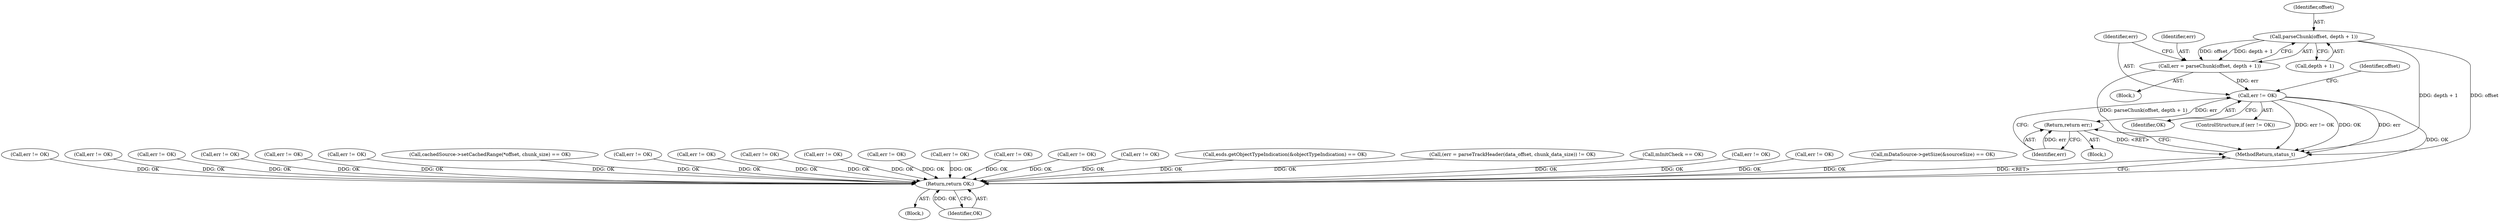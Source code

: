 digraph "0_Android_8a3a2f6ea7defe1a81bb32b3c9f3537f84749b9d@pointer" {
"1003042" [label="(Call,parseChunk(offset, depth + 1))"];
"1003040" [label="(Call,err = parseChunk(offset, depth + 1))"];
"1003048" [label="(Call,err != OK)"];
"1003052" [label="(Return,return err;)"];
"1003921" [label="(Return,return OK;)"];
"1003047" [label="(ControlStructure,if (err != OK))"];
"1003050" [label="(Identifier,OK)"];
"1003452" [label="(Call,err != OK)"];
"1001681" [label="(Call,err != OK)"];
"1003036" [label="(Identifier,offset)"];
"1000682" [label="(Call,err != OK)"];
"1002225" [label="(Call,err != OK)"];
"1003043" [label="(Identifier,offset)"];
"1000118" [label="(Block,)"];
"1002575" [label="(Call,err != OK)"];
"1003052" [label="(Return,return err;)"];
"1002017" [label="(Call,err != OK)"];
"1000522" [label="(Call,cachedSource->setCachedRange(*offset, chunk_size) == OK)"];
"1003750" [label="(Call,err != OK)"];
"1002513" [label="(Call,err != OK)"];
"1003053" [label="(Identifier,err)"];
"1003040" [label="(Call,err = parseChunk(offset, depth + 1))"];
"1003921" [label="(Return,return OK;)"];
"1000637" [label="(Call,err != OK)"];
"1002544" [label="(Call,err != OK)"];
"1003048" [label="(Call,err != OK)"];
"1002154" [label="(Call,err != OK)"];
"1002270" [label="(Call,err != OK)"];
"1002718" [label="(Call,err != OK)"];
"1003041" [label="(Identifier,err)"];
"1003923" [label="(MethodReturn,status_t)"];
"1003044" [label="(Call,depth + 1)"];
"1003083" [label="(Call,err != OK)"];
"1003910" [label="(Call,err != OK)"];
"1002744" [label="(Call,esds.getObjectTypeIndication(&objectTypeIndication) == OK)"];
"1001174" [label="(Call,(err = parseTrackHeader(data_offset, chunk_data_size)) != OK)"];
"1003042" [label="(Call,parseChunk(offset, depth + 1))"];
"1000470" [label="(Call,mInitCheck == OK)"];
"1002194" [label="(Call,err != OK)"];
"1003922" [label="(Identifier,OK)"];
"1003730" [label="(Call,err != OK)"];
"1003051" [label="(Block,)"];
"1000224" [label="(Call,mDataSource->getSize(&sourceSize) == OK)"];
"1003049" [label="(Identifier,err)"];
"1003038" [label="(Block,)"];
"1003042" -> "1003040"  [label="AST: "];
"1003042" -> "1003044"  [label="CFG: "];
"1003043" -> "1003042"  [label="AST: "];
"1003044" -> "1003042"  [label="AST: "];
"1003040" -> "1003042"  [label="CFG: "];
"1003042" -> "1003923"  [label="DDG: depth + 1"];
"1003042" -> "1003923"  [label="DDG: offset"];
"1003042" -> "1003040"  [label="DDG: offset"];
"1003042" -> "1003040"  [label="DDG: depth + 1"];
"1003040" -> "1003038"  [label="AST: "];
"1003041" -> "1003040"  [label="AST: "];
"1003049" -> "1003040"  [label="CFG: "];
"1003040" -> "1003923"  [label="DDG: parseChunk(offset, depth + 1)"];
"1003040" -> "1003048"  [label="DDG: err"];
"1003048" -> "1003047"  [label="AST: "];
"1003048" -> "1003050"  [label="CFG: "];
"1003049" -> "1003048"  [label="AST: "];
"1003050" -> "1003048"  [label="AST: "];
"1003036" -> "1003048"  [label="CFG: "];
"1003053" -> "1003048"  [label="CFG: "];
"1003048" -> "1003923"  [label="DDG: err"];
"1003048" -> "1003923"  [label="DDG: err != OK"];
"1003048" -> "1003923"  [label="DDG: OK"];
"1003048" -> "1003052"  [label="DDG: err"];
"1003048" -> "1003921"  [label="DDG: OK"];
"1003052" -> "1003051"  [label="AST: "];
"1003052" -> "1003053"  [label="CFG: "];
"1003053" -> "1003052"  [label="AST: "];
"1003923" -> "1003052"  [label="CFG: "];
"1003052" -> "1003923"  [label="DDG: <RET>"];
"1003053" -> "1003052"  [label="DDG: err"];
"1003921" -> "1000118"  [label="AST: "];
"1003921" -> "1003922"  [label="CFG: "];
"1003922" -> "1003921"  [label="AST: "];
"1003923" -> "1003921"  [label="CFG: "];
"1003921" -> "1003923"  [label="DDG: <RET>"];
"1003922" -> "1003921"  [label="DDG: OK"];
"1000682" -> "1003921"  [label="DDG: OK"];
"1000637" -> "1003921"  [label="DDG: OK"];
"1002270" -> "1003921"  [label="DDG: OK"];
"1000470" -> "1003921"  [label="DDG: OK"];
"1002513" -> "1003921"  [label="DDG: OK"];
"1002575" -> "1003921"  [label="DDG: OK"];
"1003750" -> "1003921"  [label="DDG: OK"];
"1002017" -> "1003921"  [label="DDG: OK"];
"1003083" -> "1003921"  [label="DDG: OK"];
"1002194" -> "1003921"  [label="DDG: OK"];
"1002225" -> "1003921"  [label="DDG: OK"];
"1000224" -> "1003921"  [label="DDG: OK"];
"1002544" -> "1003921"  [label="DDG: OK"];
"1002744" -> "1003921"  [label="DDG: OK"];
"1001681" -> "1003921"  [label="DDG: OK"];
"1002154" -> "1003921"  [label="DDG: OK"];
"1001174" -> "1003921"  [label="DDG: OK"];
"1002718" -> "1003921"  [label="DDG: OK"];
"1003730" -> "1003921"  [label="DDG: OK"];
"1003452" -> "1003921"  [label="DDG: OK"];
"1003910" -> "1003921"  [label="DDG: OK"];
"1000522" -> "1003921"  [label="DDG: OK"];
}
